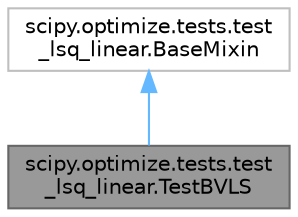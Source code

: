 digraph "scipy.optimize.tests.test_lsq_linear.TestBVLS"
{
 // LATEX_PDF_SIZE
  bgcolor="transparent";
  edge [fontname=Helvetica,fontsize=10,labelfontname=Helvetica,labelfontsize=10];
  node [fontname=Helvetica,fontsize=10,shape=box,height=0.2,width=0.4];
  Node1 [id="Node000001",label="scipy.optimize.tests.test\l_lsq_linear.TestBVLS",height=0.2,width=0.4,color="gray40", fillcolor="grey60", style="filled", fontcolor="black",tooltip=" "];
  Node2 -> Node1 [id="edge2_Node000001_Node000002",dir="back",color="steelblue1",style="solid",tooltip=" "];
  Node2 [id="Node000002",label="scipy.optimize.tests.test\l_lsq_linear.BaseMixin",height=0.2,width=0.4,color="grey75", fillcolor="white", style="filled",URL="$d0/d99/classscipy_1_1optimize_1_1tests_1_1test__lsq__linear_1_1BaseMixin.html",tooltip=" "];
}
